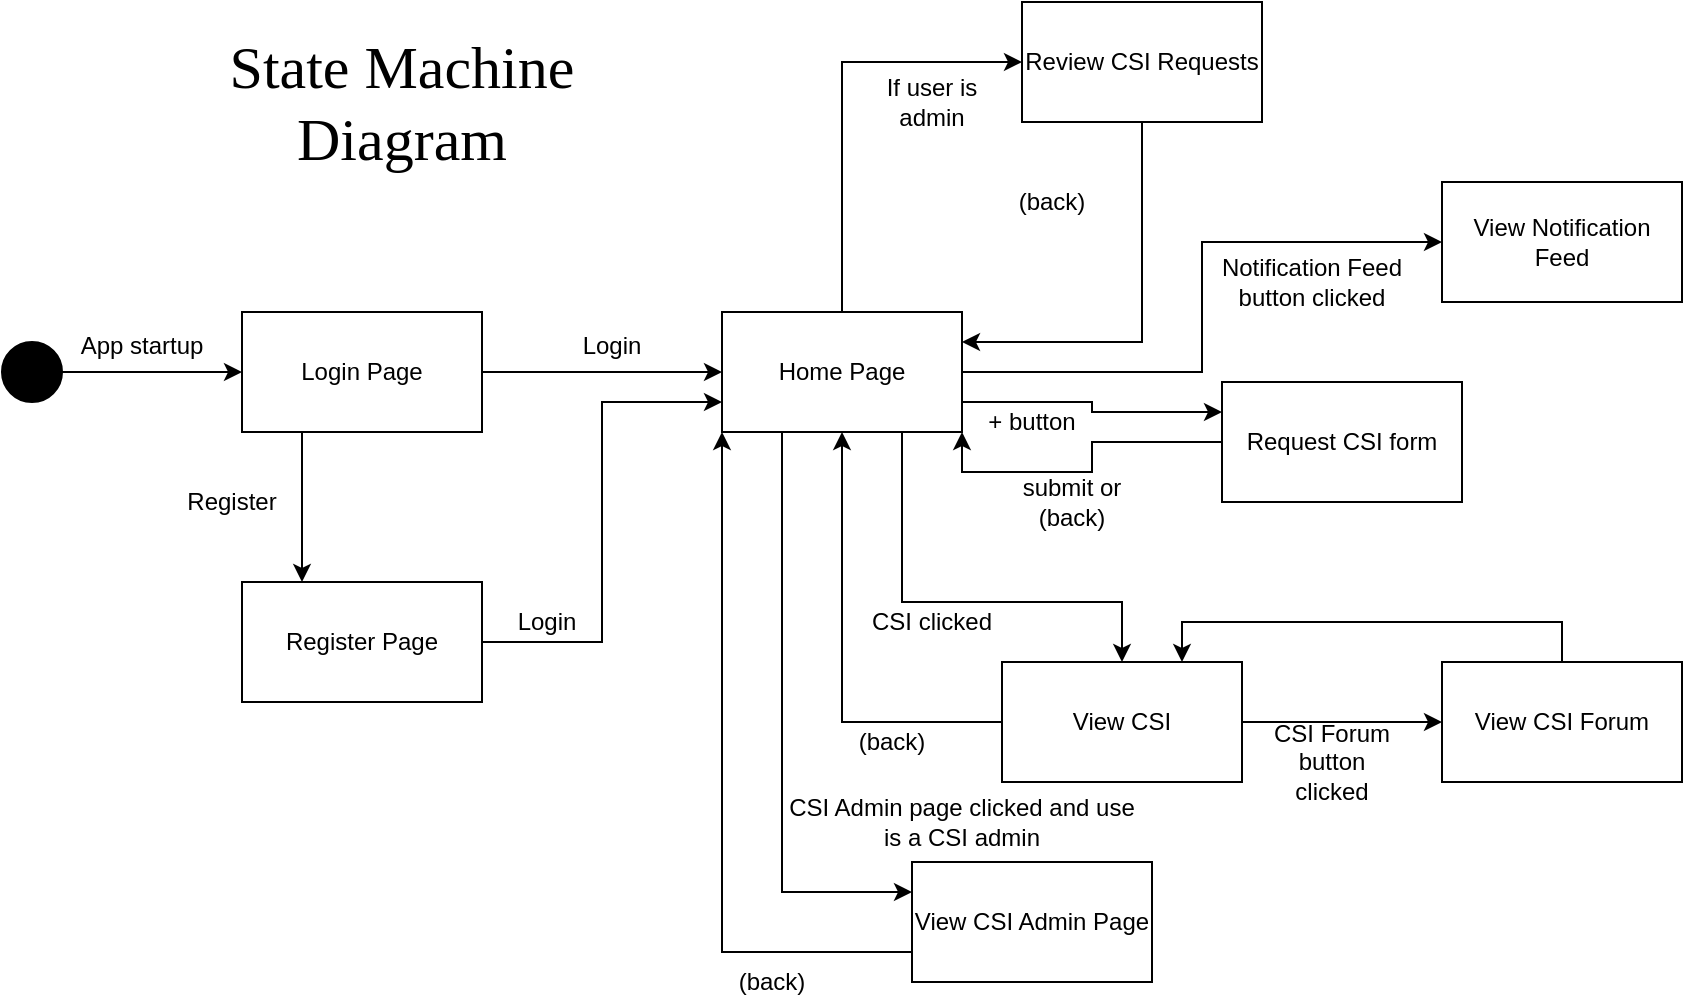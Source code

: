 <mxfile version="13.5.3" type="github">
  <diagram id="LUdY4_xpi0KiNuSoMbE5" name="Page-1">
    <mxGraphModel dx="1422" dy="1862" grid="1" gridSize="10" guides="1" tooltips="1" connect="1" arrows="1" fold="1" page="1" pageScale="1" pageWidth="850" pageHeight="1100" math="0" shadow="0">
      <root>
        <mxCell id="0" />
        <mxCell id="1" parent="0" />
        <mxCell id="PKyjZfos0Iyk5XxEU7YQ-5" style="edgeStyle=orthogonalEdgeStyle;rounded=0;orthogonalLoop=1;jettySize=auto;html=1;exitX=1;exitY=0.5;exitDx=0;exitDy=0;entryX=0;entryY=0.5;entryDx=0;entryDy=0;" parent="1" source="PKyjZfos0Iyk5XxEU7YQ-1" target="PKyjZfos0Iyk5XxEU7YQ-4" edge="1">
          <mxGeometry relative="1" as="geometry" />
        </mxCell>
        <mxCell id="PKyjZfos0Iyk5XxEU7YQ-1" value="" style="ellipse;whiteSpace=wrap;html=1;aspect=fixed;fillColor=#000000;" parent="1" vertex="1">
          <mxGeometry x="120" y="80" width="30" height="30" as="geometry" />
        </mxCell>
        <mxCell id="PKyjZfos0Iyk5XxEU7YQ-8" style="edgeStyle=orthogonalEdgeStyle;rounded=0;orthogonalLoop=1;jettySize=auto;html=1;exitX=1;exitY=0.5;exitDx=0;exitDy=0;entryX=0;entryY=0.5;entryDx=0;entryDy=0;" parent="1" source="PKyjZfos0Iyk5XxEU7YQ-4" target="PKyjZfos0Iyk5XxEU7YQ-7" edge="1">
          <mxGeometry relative="1" as="geometry" />
        </mxCell>
        <mxCell id="Et5zAZnM-OoE2oRhIEQK-2" style="edgeStyle=orthogonalEdgeStyle;rounded=0;jumpSize=6;orthogonalLoop=1;jettySize=auto;html=1;exitX=0.25;exitY=1;exitDx=0;exitDy=0;entryX=0.25;entryY=0;entryDx=0;entryDy=0;endArrow=classic;endFill=1;endSize=6;" parent="1" source="PKyjZfos0Iyk5XxEU7YQ-4" target="Et5zAZnM-OoE2oRhIEQK-1" edge="1">
          <mxGeometry relative="1" as="geometry" />
        </mxCell>
        <mxCell id="PKyjZfos0Iyk5XxEU7YQ-4" value="Login Page" style="rounded=0;whiteSpace=wrap;html=1;fillColor=#FFFFFF;" parent="1" vertex="1">
          <mxGeometry x="240" y="65" width="120" height="60" as="geometry" />
        </mxCell>
        <mxCell id="PKyjZfos0Iyk5XxEU7YQ-6" value="App startup" style="text;html=1;strokeColor=none;fillColor=none;align=center;verticalAlign=middle;whiteSpace=wrap;rounded=0;" parent="1" vertex="1">
          <mxGeometry x="155" y="72" width="70" height="20" as="geometry" />
        </mxCell>
        <mxCell id="vPZERwPmIaohPqJWBLdZ-5" style="edgeStyle=orthogonalEdgeStyle;rounded=0;orthogonalLoop=1;jettySize=auto;html=1;exitX=0.5;exitY=0;exitDx=0;exitDy=0;entryX=0;entryY=0.5;entryDx=0;entryDy=0;endArrow=classic;endFill=1;" parent="1" source="PKyjZfos0Iyk5XxEU7YQ-7" target="vPZERwPmIaohPqJWBLdZ-2" edge="1">
          <mxGeometry relative="1" as="geometry" />
        </mxCell>
        <mxCell id="vPZERwPmIaohPqJWBLdZ-15" style="edgeStyle=orthogonalEdgeStyle;rounded=0;orthogonalLoop=1;jettySize=auto;html=1;exitX=0.75;exitY=1;exitDx=0;exitDy=0;entryX=0.5;entryY=0;entryDx=0;entryDy=0;endArrow=classic;endFill=1;" parent="1" source="PKyjZfos0Iyk5XxEU7YQ-7" target="vPZERwPmIaohPqJWBLdZ-14" edge="1">
          <mxGeometry relative="1" as="geometry">
            <Array as="points">
              <mxPoint x="570" y="210" />
              <mxPoint x="680" y="210" />
            </Array>
          </mxGeometry>
        </mxCell>
        <mxCell id="vPZERwPmIaohPqJWBLdZ-21" style="edgeStyle=orthogonalEdgeStyle;rounded=0;orthogonalLoop=1;jettySize=auto;html=1;exitX=1;exitY=0.75;exitDx=0;exitDy=0;entryX=0;entryY=0.25;entryDx=0;entryDy=0;endArrow=classic;endFill=1;" parent="1" source="PKyjZfos0Iyk5XxEU7YQ-7" target="vPZERwPmIaohPqJWBLdZ-8" edge="1">
          <mxGeometry relative="1" as="geometry" />
        </mxCell>
        <mxCell id="Et5zAZnM-OoE2oRhIEQK-7" style="edgeStyle=orthogonalEdgeStyle;rounded=0;jumpSize=6;orthogonalLoop=1;jettySize=auto;html=1;exitX=0.25;exitY=1;exitDx=0;exitDy=0;entryX=0;entryY=0.25;entryDx=0;entryDy=0;endArrow=classic;endFill=1;endSize=6;" parent="1" source="PKyjZfos0Iyk5XxEU7YQ-7" target="Et5zAZnM-OoE2oRhIEQK-6" edge="1">
          <mxGeometry relative="1" as="geometry" />
        </mxCell>
        <mxCell id="W07s5E72zUU4T2gRtmsP-7" style="edgeStyle=orthogonalEdgeStyle;rounded=0;orthogonalLoop=1;jettySize=auto;html=1;exitX=1;exitY=0.5;exitDx=0;exitDy=0;entryX=0;entryY=0.5;entryDx=0;entryDy=0;" edge="1" parent="1" source="PKyjZfos0Iyk5XxEU7YQ-7" target="W07s5E72zUU4T2gRtmsP-6">
          <mxGeometry relative="1" as="geometry" />
        </mxCell>
        <mxCell id="PKyjZfos0Iyk5XxEU7YQ-7" value="Home Page" style="rounded=0;whiteSpace=wrap;html=1;fillColor=#FFFFFF;" parent="1" vertex="1">
          <mxGeometry x="480" y="65" width="120" height="60" as="geometry" />
        </mxCell>
        <mxCell id="PKyjZfos0Iyk5XxEU7YQ-9" value="Login" style="text;html=1;strokeColor=none;fillColor=none;align=center;verticalAlign=middle;whiteSpace=wrap;rounded=0;" parent="1" vertex="1">
          <mxGeometry x="390" y="72" width="70" height="20" as="geometry" />
        </mxCell>
        <mxCell id="vPZERwPmIaohPqJWBLdZ-6" style="edgeStyle=orthogonalEdgeStyle;rounded=0;orthogonalLoop=1;jettySize=auto;html=1;exitX=0.5;exitY=1;exitDx=0;exitDy=0;entryX=1;entryY=0.25;entryDx=0;entryDy=0;endArrow=classic;endFill=1;" parent="1" source="vPZERwPmIaohPqJWBLdZ-2" target="PKyjZfos0Iyk5XxEU7YQ-7" edge="1">
          <mxGeometry relative="1" as="geometry" />
        </mxCell>
        <mxCell id="vPZERwPmIaohPqJWBLdZ-2" value="Review CSI Requests" style="rounded=0;whiteSpace=wrap;html=1;fillColor=#FFFFFF;" parent="1" vertex="1">
          <mxGeometry x="630" y="-90" width="120" height="60" as="geometry" />
        </mxCell>
        <mxCell id="vPZERwPmIaohPqJWBLdZ-4" value="If user is admin" style="text;html=1;strokeColor=none;fillColor=none;align=center;verticalAlign=middle;whiteSpace=wrap;rounded=0;" parent="1" vertex="1">
          <mxGeometry x="550" y="-50" width="70" height="20" as="geometry" />
        </mxCell>
        <mxCell id="vPZERwPmIaohPqJWBLdZ-7" value="(back)" style="text;html=1;strokeColor=none;fillColor=none;align=center;verticalAlign=middle;whiteSpace=wrap;rounded=0;" parent="1" vertex="1">
          <mxGeometry x="595" width="100" height="20" as="geometry" />
        </mxCell>
        <mxCell id="vPZERwPmIaohPqJWBLdZ-10" style="edgeStyle=orthogonalEdgeStyle;rounded=0;orthogonalLoop=1;jettySize=auto;html=1;exitX=0;exitY=0.5;exitDx=0;exitDy=0;entryX=1;entryY=1;entryDx=0;entryDy=0;endArrow=classic;endFill=1;" parent="1" source="vPZERwPmIaohPqJWBLdZ-8" target="PKyjZfos0Iyk5XxEU7YQ-7" edge="1">
          <mxGeometry relative="1" as="geometry" />
        </mxCell>
        <mxCell id="vPZERwPmIaohPqJWBLdZ-8" value="Request CSI form" style="rounded=0;whiteSpace=wrap;html=1;fillColor=#FFFFFF;" parent="1" vertex="1">
          <mxGeometry x="730" y="100" width="120" height="60" as="geometry" />
        </mxCell>
        <mxCell id="vPZERwPmIaohPqJWBLdZ-12" value="+ button" style="text;html=1;strokeColor=none;fillColor=none;align=center;verticalAlign=middle;whiteSpace=wrap;rounded=0;" parent="1" vertex="1">
          <mxGeometry x="610" y="110" width="50" height="20" as="geometry" />
        </mxCell>
        <mxCell id="vPZERwPmIaohPqJWBLdZ-13" value="submit or (back)" style="text;html=1;strokeColor=none;fillColor=none;align=center;verticalAlign=middle;whiteSpace=wrap;rounded=0;" parent="1" vertex="1">
          <mxGeometry x="620" y="150" width="70" height="20" as="geometry" />
        </mxCell>
        <mxCell id="vPZERwPmIaohPqJWBLdZ-17" style="edgeStyle=orthogonalEdgeStyle;rounded=0;orthogonalLoop=1;jettySize=auto;html=1;exitX=0;exitY=0.5;exitDx=0;exitDy=0;entryX=0.5;entryY=1;entryDx=0;entryDy=0;endArrow=classic;endFill=1;" parent="1" source="vPZERwPmIaohPqJWBLdZ-14" target="PKyjZfos0Iyk5XxEU7YQ-7" edge="1">
          <mxGeometry relative="1" as="geometry" />
        </mxCell>
        <mxCell id="W07s5E72zUU4T2gRtmsP-3" style="edgeStyle=orthogonalEdgeStyle;rounded=0;orthogonalLoop=1;jettySize=auto;html=1;exitX=1;exitY=0.5;exitDx=0;exitDy=0;entryX=0;entryY=0.5;entryDx=0;entryDy=0;" edge="1" parent="1" source="vPZERwPmIaohPqJWBLdZ-14" target="W07s5E72zUU4T2gRtmsP-2">
          <mxGeometry relative="1" as="geometry" />
        </mxCell>
        <mxCell id="vPZERwPmIaohPqJWBLdZ-14" value="View CSI" style="rounded=0;whiteSpace=wrap;html=1;fillColor=#FFFFFF;" parent="1" vertex="1">
          <mxGeometry x="620" y="240" width="120" height="60" as="geometry" />
        </mxCell>
        <mxCell id="vPZERwPmIaohPqJWBLdZ-16" value="CSI clicked" style="text;html=1;strokeColor=none;fillColor=none;align=center;verticalAlign=middle;whiteSpace=wrap;rounded=0;" parent="1" vertex="1">
          <mxGeometry x="550" y="210" width="70" height="20" as="geometry" />
        </mxCell>
        <mxCell id="vPZERwPmIaohPqJWBLdZ-20" value="(back)" style="text;html=1;strokeColor=none;fillColor=none;align=center;verticalAlign=middle;whiteSpace=wrap;rounded=0;" parent="1" vertex="1">
          <mxGeometry x="530" y="270" width="70" height="20" as="geometry" />
        </mxCell>
        <mxCell id="vPZERwPmIaohPqJWBLdZ-22" value="State Machine Diagram" style="text;html=1;strokeColor=none;fillColor=none;align=center;verticalAlign=middle;whiteSpace=wrap;rounded=0;fontFamily=Times New Roman;fontSize=30;" parent="1" vertex="1">
          <mxGeometry x="200" y="-80" width="240" height="80" as="geometry" />
        </mxCell>
        <mxCell id="Et5zAZnM-OoE2oRhIEQK-4" style="edgeStyle=orthogonalEdgeStyle;rounded=0;jumpSize=6;orthogonalLoop=1;jettySize=auto;html=1;exitX=1;exitY=0.5;exitDx=0;exitDy=0;entryX=0;entryY=0.75;entryDx=0;entryDy=0;endArrow=classic;endFill=1;endSize=6;" parent="1" source="Et5zAZnM-OoE2oRhIEQK-1" target="PKyjZfos0Iyk5XxEU7YQ-7" edge="1">
          <mxGeometry relative="1" as="geometry" />
        </mxCell>
        <mxCell id="Et5zAZnM-OoE2oRhIEQK-1" value="Register Page" style="rounded=0;whiteSpace=wrap;html=1;fillColor=#FFFFFF;" parent="1" vertex="1">
          <mxGeometry x="240" y="200" width="120" height="60" as="geometry" />
        </mxCell>
        <mxCell id="Et5zAZnM-OoE2oRhIEQK-3" value="Register" style="text;html=1;strokeColor=none;fillColor=none;align=center;verticalAlign=middle;whiteSpace=wrap;rounded=0;" parent="1" vertex="1">
          <mxGeometry x="200" y="150" width="70" height="20" as="geometry" />
        </mxCell>
        <mxCell id="Et5zAZnM-OoE2oRhIEQK-5" value="Login" style="text;html=1;strokeColor=none;fillColor=none;align=center;verticalAlign=middle;whiteSpace=wrap;rounded=0;" parent="1" vertex="1">
          <mxGeometry x="370" y="210" width="45" height="20" as="geometry" />
        </mxCell>
        <mxCell id="Et5zAZnM-OoE2oRhIEQK-10" style="edgeStyle=orthogonalEdgeStyle;rounded=0;jumpSize=6;orthogonalLoop=1;jettySize=auto;html=1;exitX=0;exitY=0.75;exitDx=0;exitDy=0;entryX=0;entryY=1;entryDx=0;entryDy=0;endArrow=classic;endFill=1;endSize=6;" parent="1" source="Et5zAZnM-OoE2oRhIEQK-6" target="PKyjZfos0Iyk5XxEU7YQ-7" edge="1">
          <mxGeometry relative="1" as="geometry" />
        </mxCell>
        <mxCell id="Et5zAZnM-OoE2oRhIEQK-6" value="View CSI Admin Page" style="rounded=0;whiteSpace=wrap;html=1;fillColor=#FFFFFF;" parent="1" vertex="1">
          <mxGeometry x="575" y="340" width="120" height="60" as="geometry" />
        </mxCell>
        <mxCell id="Et5zAZnM-OoE2oRhIEQK-8" value="CSI Admin page clicked and use is a CSI admin" style="text;html=1;strokeColor=none;fillColor=none;align=center;verticalAlign=middle;whiteSpace=wrap;rounded=0;" parent="1" vertex="1">
          <mxGeometry x="510" y="310" width="180" height="20" as="geometry" />
        </mxCell>
        <mxCell id="Et5zAZnM-OoE2oRhIEQK-11" value="(back)" style="text;html=1;strokeColor=none;fillColor=none;align=center;verticalAlign=middle;whiteSpace=wrap;rounded=0;" parent="1" vertex="1">
          <mxGeometry x="480" y="390" width="50" height="20" as="geometry" />
        </mxCell>
        <mxCell id="W07s5E72zUU4T2gRtmsP-5" style="edgeStyle=orthogonalEdgeStyle;rounded=0;orthogonalLoop=1;jettySize=auto;html=1;exitX=0.5;exitY=0;exitDx=0;exitDy=0;entryX=0.75;entryY=0;entryDx=0;entryDy=0;" edge="1" parent="1" source="W07s5E72zUU4T2gRtmsP-2" target="vPZERwPmIaohPqJWBLdZ-14">
          <mxGeometry relative="1" as="geometry" />
        </mxCell>
        <mxCell id="W07s5E72zUU4T2gRtmsP-2" value="View CSI Forum" style="rounded=0;whiteSpace=wrap;html=1;" vertex="1" parent="1">
          <mxGeometry x="840" y="240" width="120" height="60" as="geometry" />
        </mxCell>
        <mxCell id="W07s5E72zUU4T2gRtmsP-4" value="CSI Forum button clicked" style="text;html=1;strokeColor=none;fillColor=none;align=center;verticalAlign=middle;whiteSpace=wrap;rounded=0;" vertex="1" parent="1">
          <mxGeometry x="750" y="280" width="70" height="20" as="geometry" />
        </mxCell>
        <mxCell id="W07s5E72zUU4T2gRtmsP-6" value="View Notification Feed" style="rounded=0;whiteSpace=wrap;html=1;" vertex="1" parent="1">
          <mxGeometry x="840" width="120" height="60" as="geometry" />
        </mxCell>
        <mxCell id="W07s5E72zUU4T2gRtmsP-8" value="Notification Feed button clicked" style="text;html=1;strokeColor=none;fillColor=none;align=center;verticalAlign=middle;whiteSpace=wrap;rounded=0;" vertex="1" parent="1">
          <mxGeometry x="720" y="40" width="110" height="20" as="geometry" />
        </mxCell>
      </root>
    </mxGraphModel>
  </diagram>
</mxfile>
